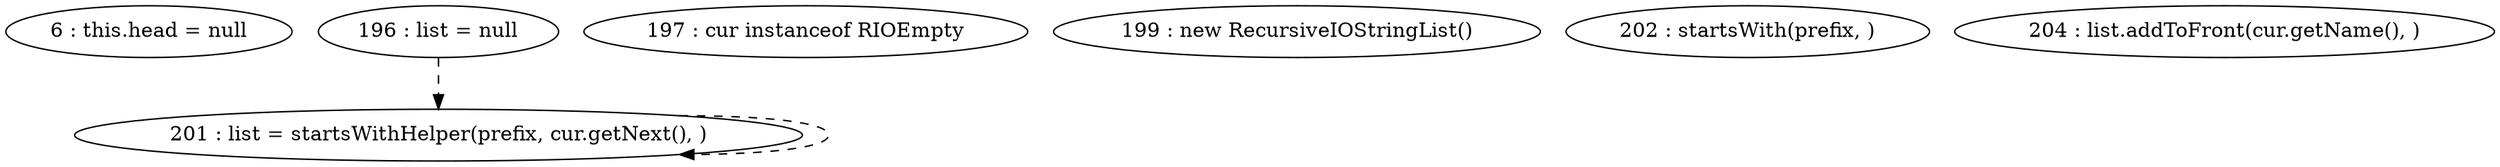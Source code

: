 digraph G {
"6 : this.head = null"
"196 : list = null"
"196 : list = null" -> "201 : list = startsWithHelper(prefix, cur.getNext(), )" [style=dashed]
"197 : cur instanceof RIOEmpty"
"199 : new RecursiveIOStringList()"
"201 : list = startsWithHelper(prefix, cur.getNext(), )"
"201 : list = startsWithHelper(prefix, cur.getNext(), )" -> "201 : list = startsWithHelper(prefix, cur.getNext(), )" [style=dashed]
"202 : startsWith(prefix, )"
"204 : list.addToFront(cur.getName(), )"
}